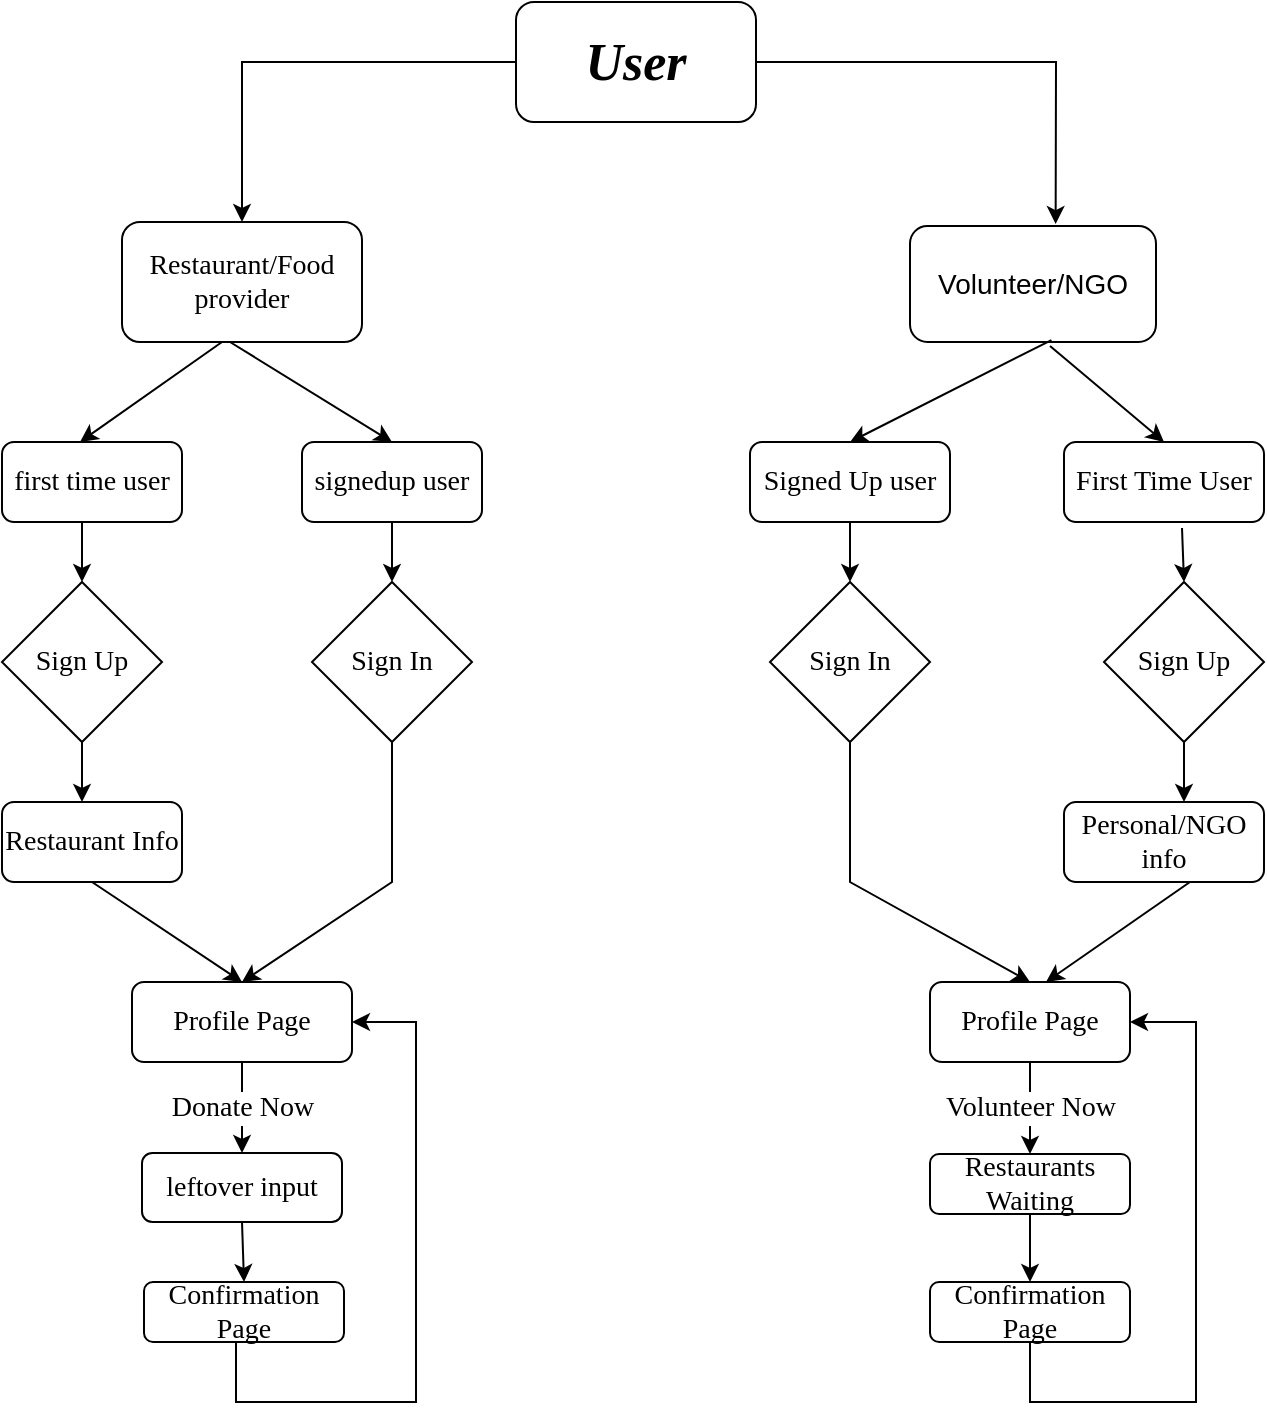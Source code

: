 <mxfile version="16.5.3" type="github"><diagram id="C5RBs43oDa-KdzZeNtuy" name="Page-1"><mxGraphModel dx="976" dy="1724" grid="1" gridSize="10" guides="1" tooltips="1" connect="1" arrows="1" fold="1" page="1" pageScale="1" pageWidth="827" pageHeight="1169" math="0" shadow="0"><root><mxCell id="WIyWlLk6GJQsqaUBKTNV-0"/><mxCell id="WIyWlLk6GJQsqaUBKTNV-1" parent="WIyWlLk6GJQsqaUBKTNV-0"/><mxCell id="lCIamtsk54EWMhv8Yxbf-2" value="&lt;font style=&quot;font-size: 14px&quot;&gt;V&lt;font style=&quot;font-size: 14px&quot;&gt;o&lt;font style=&quot;font-size: 14px&quot;&gt;lunteer/NGO&lt;/font&gt;&lt;/font&gt;&lt;/font&gt;" style="rounded=1;whiteSpace=wrap;html=1;fontStyle=0" vertex="1" parent="WIyWlLk6GJQsqaUBKTNV-1"><mxGeometry x="557" y="-1048" width="123" height="58" as="geometry"/></mxCell><mxCell id="lCIamtsk54EWMhv8Yxbf-4" value="User" style="rounded=1;whiteSpace=wrap;html=1;fontFamily=Georgia;fontSize=26;fontStyle=3" vertex="1" parent="WIyWlLk6GJQsqaUBKTNV-1"><mxGeometry x="360" y="-1160" width="120" height="60" as="geometry"/></mxCell><mxCell id="lCIamtsk54EWMhv8Yxbf-5" value="" style="endArrow=classic;html=1;rounded=0;fontFamily=Georgia;fontSize=26;entryX=0.592;entryY=-0.017;entryDx=0;entryDy=0;entryPerimeter=0;exitX=1;exitY=0.5;exitDx=0;exitDy=0;" edge="1" parent="WIyWlLk6GJQsqaUBKTNV-1" source="lCIamtsk54EWMhv8Yxbf-4" target="lCIamtsk54EWMhv8Yxbf-2"><mxGeometry width="50" height="50" relative="1" as="geometry"><mxPoint x="480" y="-1120" as="sourcePoint"/><mxPoint x="470" y="-990" as="targetPoint"/><Array as="points"><mxPoint x="630" y="-1130"/></Array></mxGeometry></mxCell><mxCell id="lCIamtsk54EWMhv8Yxbf-6" value="" style="endArrow=classic;html=1;rounded=0;fontFamily=Georgia;fontSize=26;exitX=0;exitY=0.5;exitDx=0;exitDy=0;entryX=0.5;entryY=0;entryDx=0;entryDy=0;" edge="1" parent="WIyWlLk6GJQsqaUBKTNV-1" source="lCIamtsk54EWMhv8Yxbf-4" target="lCIamtsk54EWMhv8Yxbf-7"><mxGeometry width="50" height="50" relative="1" as="geometry"><mxPoint x="420" y="-940" as="sourcePoint"/><mxPoint x="99.95" y="-1050" as="targetPoint"/><Array as="points"><mxPoint x="223" y="-1130"/></Array></mxGeometry></mxCell><mxCell id="lCIamtsk54EWMhv8Yxbf-7" value="Restaurant/Food provider" style="rounded=1;whiteSpace=wrap;html=1;fontFamily=Garamond;fontSize=14;" vertex="1" parent="WIyWlLk6GJQsqaUBKTNV-1"><mxGeometry x="163" y="-1050" width="120" height="60" as="geometry"/></mxCell><mxCell id="lCIamtsk54EWMhv8Yxbf-8" value="signedup user" style="rounded=1;whiteSpace=wrap;html=1;fontFamily=Garamond;fontSize=14;" vertex="1" parent="WIyWlLk6GJQsqaUBKTNV-1"><mxGeometry x="253" y="-940" width="90" height="40" as="geometry"/></mxCell><mxCell id="lCIamtsk54EWMhv8Yxbf-9" value="first time user" style="rounded=1;whiteSpace=wrap;html=1;fontFamily=Garamond;fontSize=14;" vertex="1" parent="WIyWlLk6GJQsqaUBKTNV-1"><mxGeometry x="103" y="-940" width="90" height="40" as="geometry"/></mxCell><mxCell id="lCIamtsk54EWMhv8Yxbf-10" value="Sign In" style="rhombus;whiteSpace=wrap;html=1;fontFamily=Garamond;fontSize=14;" vertex="1" parent="WIyWlLk6GJQsqaUBKTNV-1"><mxGeometry x="258" y="-870" width="80" height="80" as="geometry"/></mxCell><mxCell id="lCIamtsk54EWMhv8Yxbf-11" value="Sign Up" style="rhombus;whiteSpace=wrap;html=1;fontFamily=Garamond;fontSize=14;" vertex="1" parent="WIyWlLk6GJQsqaUBKTNV-1"><mxGeometry x="103" y="-870" width="80" height="80" as="geometry"/></mxCell><mxCell id="lCIamtsk54EWMhv8Yxbf-12" value="Sign In" style="rhombus;whiteSpace=wrap;html=1;fontFamily=Garamond;fontSize=14;" vertex="1" parent="WIyWlLk6GJQsqaUBKTNV-1"><mxGeometry x="487" y="-870" width="80" height="80" as="geometry"/></mxCell><mxCell id="lCIamtsk54EWMhv8Yxbf-13" value="Sign Up" style="rhombus;whiteSpace=wrap;html=1;fontFamily=Garamond;fontSize=14;" vertex="1" parent="WIyWlLk6GJQsqaUBKTNV-1"><mxGeometry x="654" y="-870" width="80" height="80" as="geometry"/></mxCell><mxCell id="lCIamtsk54EWMhv8Yxbf-14" value="Signed Up user" style="rounded=1;whiteSpace=wrap;html=1;fontFamily=Garamond;fontSize=14;" vertex="1" parent="WIyWlLk6GJQsqaUBKTNV-1"><mxGeometry x="477" y="-940" width="100" height="40" as="geometry"/></mxCell><mxCell id="lCIamtsk54EWMhv8Yxbf-15" value="First Time User" style="rounded=1;whiteSpace=wrap;html=1;fontFamily=Garamond;fontSize=14;" vertex="1" parent="WIyWlLk6GJQsqaUBKTNV-1"><mxGeometry x="634" y="-940" width="100" height="40" as="geometry"/></mxCell><mxCell id="lCIamtsk54EWMhv8Yxbf-16" value="" style="endArrow=classic;html=1;rounded=0;fontFamily=Garamond;fontSize=14;" edge="1" parent="WIyWlLk6GJQsqaUBKTNV-1"><mxGeometry width="50" height="50" relative="1" as="geometry"><mxPoint x="213" y="-990" as="sourcePoint"/><mxPoint x="142" y="-940" as="targetPoint"/></mxGeometry></mxCell><mxCell id="lCIamtsk54EWMhv8Yxbf-17" value="" style="endArrow=classic;html=1;rounded=0;fontFamily=Garamond;fontSize=14;entryX=0.5;entryY=0;entryDx=0;entryDy=0;" edge="1" parent="WIyWlLk6GJQsqaUBKTNV-1" target="lCIamtsk54EWMhv8Yxbf-8"><mxGeometry width="50" height="50" relative="1" as="geometry"><mxPoint x="217" y="-990" as="sourcePoint"/><mxPoint x="573" y="-990" as="targetPoint"/></mxGeometry></mxCell><mxCell id="lCIamtsk54EWMhv8Yxbf-22" value="" style="endArrow=classic;html=1;rounded=0;fontFamily=Garamond;fontSize=14;exitX=0.575;exitY=0.983;exitDx=0;exitDy=0;exitPerimeter=0;entryX=0.5;entryY=0;entryDx=0;entryDy=0;" edge="1" parent="WIyWlLk6GJQsqaUBKTNV-1" source="lCIamtsk54EWMhv8Yxbf-2" target="lCIamtsk54EWMhv8Yxbf-14"><mxGeometry width="50" height="50" relative="1" as="geometry"><mxPoint x="327" y="-928" as="sourcePoint"/><mxPoint x="377" y="-978" as="targetPoint"/></mxGeometry></mxCell><mxCell id="lCIamtsk54EWMhv8Yxbf-23" value="" style="endArrow=classic;html=1;rounded=0;fontFamily=Garamond;fontSize=14;entryX=0.5;entryY=0;entryDx=0;entryDy=0;" edge="1" parent="WIyWlLk6GJQsqaUBKTNV-1" target="lCIamtsk54EWMhv8Yxbf-15"><mxGeometry width="50" height="50" relative="1" as="geometry"><mxPoint x="627" y="-988" as="sourcePoint"/><mxPoint x="377" y="-978" as="targetPoint"/></mxGeometry></mxCell><mxCell id="lCIamtsk54EWMhv8Yxbf-24" value="" style="endArrow=classic;html=1;rounded=0;fontFamily=Garamond;fontSize=14;" edge="1" parent="WIyWlLk6GJQsqaUBKTNV-1"><mxGeometry width="50" height="50" relative="1" as="geometry"><mxPoint x="143" y="-900" as="sourcePoint"/><mxPoint x="143" y="-870" as="targetPoint"/></mxGeometry></mxCell><mxCell id="lCIamtsk54EWMhv8Yxbf-26" value="" style="endArrow=classic;html=1;rounded=0;fontFamily=Garamond;fontSize=14;exitX=0.5;exitY=1;exitDx=0;exitDy=0;entryX=0.5;entryY=0;entryDx=0;entryDy=0;" edge="1" parent="WIyWlLk6GJQsqaUBKTNV-1" source="lCIamtsk54EWMhv8Yxbf-8" target="lCIamtsk54EWMhv8Yxbf-10"><mxGeometry width="50" height="50" relative="1" as="geometry"><mxPoint x="523" y="-940" as="sourcePoint"/><mxPoint x="573" y="-990" as="targetPoint"/></mxGeometry></mxCell><mxCell id="lCIamtsk54EWMhv8Yxbf-27" value="" style="endArrow=classic;html=1;rounded=0;fontFamily=Garamond;fontSize=14;exitX=0.5;exitY=1;exitDx=0;exitDy=0;" edge="1" parent="WIyWlLk6GJQsqaUBKTNV-1" source="lCIamtsk54EWMhv8Yxbf-14" target="lCIamtsk54EWMhv8Yxbf-12"><mxGeometry width="50" height="50" relative="1" as="geometry"><mxPoint x="327" y="-940" as="sourcePoint"/><mxPoint x="377" y="-990" as="targetPoint"/></mxGeometry></mxCell><mxCell id="lCIamtsk54EWMhv8Yxbf-28" value="" style="endArrow=classic;html=1;rounded=0;fontFamily=Garamond;fontSize=14;exitX=0.59;exitY=1.075;exitDx=0;exitDy=0;exitPerimeter=0;entryX=0.5;entryY=0;entryDx=0;entryDy=0;" edge="1" parent="WIyWlLk6GJQsqaUBKTNV-1" source="lCIamtsk54EWMhv8Yxbf-15" target="lCIamtsk54EWMhv8Yxbf-13"><mxGeometry width="50" height="50" relative="1" as="geometry"><mxPoint x="327" y="-940" as="sourcePoint"/><mxPoint x="377" y="-990" as="targetPoint"/></mxGeometry></mxCell><mxCell id="lCIamtsk54EWMhv8Yxbf-29" value="Restaurant Info" style="rounded=1;whiteSpace=wrap;html=1;fontFamily=Garamond;fontSize=14;" vertex="1" parent="WIyWlLk6GJQsqaUBKTNV-1"><mxGeometry x="103" y="-760" width="90" height="40" as="geometry"/></mxCell><mxCell id="lCIamtsk54EWMhv8Yxbf-31" value="" style="endArrow=classic;html=1;rounded=0;fontFamily=Garamond;fontSize=14;exitX=0.5;exitY=1;exitDx=0;exitDy=0;" edge="1" parent="WIyWlLk6GJQsqaUBKTNV-1"><mxGeometry width="50" height="50" relative="1" as="geometry"><mxPoint x="143" y="-790" as="sourcePoint"/><mxPoint x="143" y="-760" as="targetPoint"/></mxGeometry></mxCell><mxCell id="lCIamtsk54EWMhv8Yxbf-32" value="" style="endArrow=classic;html=1;rounded=0;fontFamily=Garamond;fontSize=14;exitX=0.5;exitY=1;exitDx=0;exitDy=0;entryX=0.5;entryY=0;entryDx=0;entryDy=0;" edge="1" parent="WIyWlLk6GJQsqaUBKTNV-1" source="lCIamtsk54EWMhv8Yxbf-10" target="lCIamtsk54EWMhv8Yxbf-33"><mxGeometry width="50" height="50" relative="1" as="geometry"><mxPoint x="523" y="-820" as="sourcePoint"/><mxPoint x="298" y="-760" as="targetPoint"/><Array as="points"><mxPoint x="298" y="-720"/></Array></mxGeometry></mxCell><mxCell id="lCIamtsk54EWMhv8Yxbf-33" value="Profile Page" style="rounded=1;whiteSpace=wrap;html=1;fontFamily=Garamond;fontSize=14;" vertex="1" parent="WIyWlLk6GJQsqaUBKTNV-1"><mxGeometry x="168" y="-670" width="110" height="40" as="geometry"/></mxCell><mxCell id="lCIamtsk54EWMhv8Yxbf-34" value="" style="endArrow=classic;html=1;rounded=0;fontFamily=Garamond;fontSize=14;exitX=0.5;exitY=1;exitDx=0;exitDy=0;" edge="1" parent="WIyWlLk6GJQsqaUBKTNV-1"><mxGeometry width="50" height="50" relative="1" as="geometry"><mxPoint x="148" y="-720" as="sourcePoint"/><mxPoint x="223" y="-670" as="targetPoint"/></mxGeometry></mxCell><mxCell id="lCIamtsk54EWMhv8Yxbf-37" value="" style="endArrow=classic;html=1;rounded=0;fontFamily=Garamond;fontSize=14;exitX=0.5;exitY=1;exitDx=0;exitDy=0;entryX=0.5;entryY=0;entryDx=0;entryDy=0;" edge="1" parent="WIyWlLk6GJQsqaUBKTNV-1" source="lCIamtsk54EWMhv8Yxbf-33" target="lCIamtsk54EWMhv8Yxbf-41"><mxGeometry relative="1" as="geometry"><mxPoint x="493" y="-610" as="sourcePoint"/><mxPoint x="223" y="-580" as="targetPoint"/></mxGeometry></mxCell><mxCell id="lCIamtsk54EWMhv8Yxbf-38" value="Donate Now" style="edgeLabel;resizable=0;html=1;align=center;verticalAlign=middle;fontFamily=Garamond;fontSize=14;strokeColor=#4A0000;fillColor=#42000F;" connectable="0" vertex="1" parent="lCIamtsk54EWMhv8Yxbf-37"><mxGeometry relative="1" as="geometry"/></mxCell><mxCell id="lCIamtsk54EWMhv8Yxbf-41" value="leftover input" style="rounded=1;whiteSpace=wrap;html=1;fontFamily=Garamond;fontSize=14;" vertex="1" parent="WIyWlLk6GJQsqaUBKTNV-1"><mxGeometry x="173" y="-584.5" width="100" height="34.5" as="geometry"/></mxCell><mxCell id="lCIamtsk54EWMhv8Yxbf-42" value="Confirmation Page" style="rounded=1;whiteSpace=wrap;html=1;fontFamily=Garamond;fontSize=14;" vertex="1" parent="WIyWlLk6GJQsqaUBKTNV-1"><mxGeometry x="174" y="-520" width="100" height="30" as="geometry"/></mxCell><mxCell id="lCIamtsk54EWMhv8Yxbf-43" value="" style="endArrow=classic;html=1;rounded=0;fontFamily=Garamond;fontSize=14;exitX=0.5;exitY=1;exitDx=0;exitDy=0;entryX=0.5;entryY=0;entryDx=0;entryDy=0;" edge="1" parent="WIyWlLk6GJQsqaUBKTNV-1" source="lCIamtsk54EWMhv8Yxbf-41" target="lCIamtsk54EWMhv8Yxbf-42"><mxGeometry width="50" height="50" relative="1" as="geometry"><mxPoint x="543" y="-580" as="sourcePoint"/><mxPoint x="593" y="-630" as="targetPoint"/></mxGeometry></mxCell><mxCell id="lCIamtsk54EWMhv8Yxbf-44" value="" style="endArrow=classic;html=1;rounded=0;fontFamily=Garamond;fontSize=14;entryX=1;entryY=0.5;entryDx=0;entryDy=0;" edge="1" parent="WIyWlLk6GJQsqaUBKTNV-1" target="lCIamtsk54EWMhv8Yxbf-33"><mxGeometry width="50" height="50" relative="1" as="geometry"><mxPoint x="220" y="-490" as="sourcePoint"/><mxPoint x="180" y="-650" as="targetPoint"/><Array as="points"><mxPoint x="220" y="-460"/><mxPoint x="310" y="-460"/><mxPoint x="310" y="-650"/></Array></mxGeometry></mxCell><mxCell id="lCIamtsk54EWMhv8Yxbf-46" value="Personal/NGO info" style="rounded=1;whiteSpace=wrap;html=1;fontFamily=Garamond;fontSize=14;" vertex="1" parent="WIyWlLk6GJQsqaUBKTNV-1"><mxGeometry x="634" y="-760" width="100" height="40" as="geometry"/></mxCell><mxCell id="lCIamtsk54EWMhv8Yxbf-47" value="Profile Page" style="rounded=1;whiteSpace=wrap;html=1;fontFamily=Garamond;fontSize=14;" vertex="1" parent="WIyWlLk6GJQsqaUBKTNV-1"><mxGeometry x="567" y="-670" width="100" height="40" as="geometry"/></mxCell><mxCell id="lCIamtsk54EWMhv8Yxbf-50" value="" style="endArrow=classic;html=1;rounded=0;fontFamily=Garamond;fontSize=14;exitX=0.5;exitY=1;exitDx=0;exitDy=0;" edge="1" parent="WIyWlLk6GJQsqaUBKTNV-1" source="lCIamtsk54EWMhv8Yxbf-13"><mxGeometry width="50" height="50" relative="1" as="geometry"><mxPoint x="347" y="-680" as="sourcePoint"/><mxPoint x="694" y="-760" as="targetPoint"/></mxGeometry></mxCell><mxCell id="lCIamtsk54EWMhv8Yxbf-51" value="" style="endArrow=classic;html=1;rounded=0;fontFamily=Garamond;fontSize=14;exitX=0.5;exitY=1;exitDx=0;exitDy=0;entryX=0.5;entryY=0;entryDx=0;entryDy=0;" edge="1" parent="WIyWlLk6GJQsqaUBKTNV-1" source="lCIamtsk54EWMhv8Yxbf-12" target="lCIamtsk54EWMhv8Yxbf-47"><mxGeometry width="50" height="50" relative="1" as="geometry"><mxPoint x="347" y="-680" as="sourcePoint"/><mxPoint x="397" y="-730" as="targetPoint"/><Array as="points"><mxPoint x="527" y="-720"/></Array></mxGeometry></mxCell><mxCell id="lCIamtsk54EWMhv8Yxbf-52" value="" style="endArrow=classic;html=1;rounded=0;fontFamily=Garamond;fontSize=14;entryX=0.58;entryY=0;entryDx=0;entryDy=0;entryPerimeter=0;" edge="1" parent="WIyWlLk6GJQsqaUBKTNV-1" target="lCIamtsk54EWMhv8Yxbf-47"><mxGeometry width="50" height="50" relative="1" as="geometry"><mxPoint x="697" y="-720" as="sourcePoint"/><mxPoint x="397" y="-730" as="targetPoint"/></mxGeometry></mxCell><mxCell id="lCIamtsk54EWMhv8Yxbf-53" value="" style="endArrow=classic;html=1;rounded=0;fontFamily=Garamond;fontSize=14;exitX=0.5;exitY=1;exitDx=0;exitDy=0;entryX=0.5;entryY=0;entryDx=0;entryDy=0;" edge="1" parent="WIyWlLk6GJQsqaUBKTNV-1" source="lCIamtsk54EWMhv8Yxbf-47" target="lCIamtsk54EWMhv8Yxbf-56"><mxGeometry relative="1" as="geometry"><mxPoint x="287" y="-460" as="sourcePoint"/><mxPoint x="617" y="-590" as="targetPoint"/></mxGeometry></mxCell><mxCell id="lCIamtsk54EWMhv8Yxbf-54" value="Volunteer Now" style="edgeLabel;resizable=0;html=1;align=center;verticalAlign=middle;fontFamily=Garamond;fontSize=14;strokeColor=#4A0000;fillColor=#42000F;" connectable="0" vertex="1" parent="lCIamtsk54EWMhv8Yxbf-53"><mxGeometry relative="1" as="geometry"/></mxCell><mxCell id="lCIamtsk54EWMhv8Yxbf-56" value="Restaurants Waiting" style="rounded=1;whiteSpace=wrap;html=1;fontFamily=Garamond;fontSize=14;" vertex="1" parent="WIyWlLk6GJQsqaUBKTNV-1"><mxGeometry x="567" y="-584" width="100" height="30" as="geometry"/></mxCell><mxCell id="lCIamtsk54EWMhv8Yxbf-57" value="" style="endArrow=classic;html=1;rounded=0;fontFamily=Garamond;fontSize=14;exitX=0.5;exitY=1;exitDx=0;exitDy=0;" edge="1" parent="WIyWlLk6GJQsqaUBKTNV-1" source="lCIamtsk54EWMhv8Yxbf-56"><mxGeometry width="50" height="50" relative="1" as="geometry"><mxPoint x="347" y="-440" as="sourcePoint"/><mxPoint x="617" y="-520" as="targetPoint"/></mxGeometry></mxCell><mxCell id="lCIamtsk54EWMhv8Yxbf-58" value="Confirmation Page" style="rounded=1;whiteSpace=wrap;html=1;fontFamily=Garamond;fontSize=14;" vertex="1" parent="WIyWlLk6GJQsqaUBKTNV-1"><mxGeometry x="567" y="-520" width="100" height="30" as="geometry"/></mxCell><mxCell id="lCIamtsk54EWMhv8Yxbf-59" value="" style="endArrow=classic;html=1;rounded=0;fontFamily=Garamond;fontSize=14;exitX=0.5;exitY=1;exitDx=0;exitDy=0;entryX=1;entryY=0.5;entryDx=0;entryDy=0;" edge="1" parent="WIyWlLk6GJQsqaUBKTNV-1" source="lCIamtsk54EWMhv8Yxbf-58" target="lCIamtsk54EWMhv8Yxbf-47"><mxGeometry width="50" height="50" relative="1" as="geometry"><mxPoint x="440" y="-440" as="sourcePoint"/><mxPoint x="490" y="-490" as="targetPoint"/><Array as="points"><mxPoint x="617" y="-460"/><mxPoint x="700" y="-460"/><mxPoint x="700" y="-650"/></Array></mxGeometry></mxCell></root></mxGraphModel></diagram></mxfile>